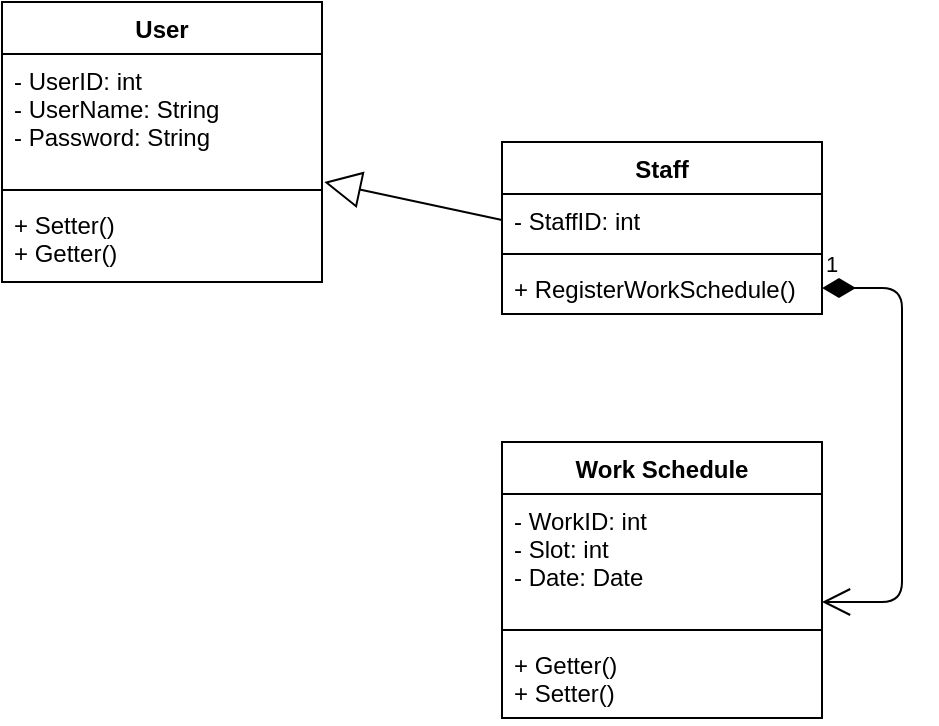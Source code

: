 <mxfile version="14.7.6" type="device"><diagram id="Jznqa0_PH4zQHt4HmOYh" name="Page-1"><mxGraphModel dx="860" dy="473" grid="1" gridSize="10" guides="1" tooltips="1" connect="1" arrows="1" fold="1" page="1" pageScale="1" pageWidth="1600" pageHeight="900" math="0" shadow="0"><root><mxCell id="0"/><mxCell id="1" parent="0"/><mxCell id="AGkbfU9FKdQV0y478OQr-17" value="" style="endArrow=block;endSize=16;endFill=0;html=1;entryX=1.007;entryY=1;entryDx=0;entryDy=0;exitX=0;exitY=0.5;exitDx=0;exitDy=0;entryPerimeter=0;" parent="1" source="AGkbfU9FKdQV0y478OQr-24" target="AGkbfU9FKdQV0y478OQr-20" edge="1"><mxGeometry width="160" relative="1" as="geometry"><mxPoint x="630" y="112" as="sourcePoint"/><mxPoint x="500" y="131" as="targetPoint"/></mxGeometry></mxCell><mxCell id="AGkbfU9FKdQV0y478OQr-19" value="User" style="swimlane;fontStyle=1;align=center;verticalAlign=top;childLayout=stackLayout;horizontal=1;startSize=26;horizontalStack=0;resizeParent=1;resizeParentMax=0;resizeLast=0;collapsible=1;marginBottom=0;" parent="1" vertex="1"><mxGeometry x="360" y="30" width="160" height="140" as="geometry"/></mxCell><mxCell id="AGkbfU9FKdQV0y478OQr-20" value="- UserID: int&#10;- UserName: String&#10;- Password: String&#10;" style="text;strokeColor=none;align=left;verticalAlign=top;spacingLeft=4;spacingRight=4;overflow=hidden;rotatable=0;points=[[0,0.5],[1,0.5]];portConstraint=eastwest;" parent="AGkbfU9FKdQV0y478OQr-19" vertex="1"><mxGeometry y="26" width="160" height="64" as="geometry"/></mxCell><mxCell id="AGkbfU9FKdQV0y478OQr-21" value="" style="line;strokeWidth=1;fillColor=none;align=left;verticalAlign=middle;spacingTop=-1;spacingLeft=3;spacingRight=3;rotatable=0;labelPosition=right;points=[];portConstraint=eastwest;" parent="AGkbfU9FKdQV0y478OQr-19" vertex="1"><mxGeometry y="90" width="160" height="8" as="geometry"/></mxCell><mxCell id="AGkbfU9FKdQV0y478OQr-22" value="+ Setter()&#10;+ Getter()" style="text;strokeColor=none;fillColor=none;align=left;verticalAlign=top;spacingLeft=4;spacingRight=4;overflow=hidden;rotatable=0;points=[[0,0.5],[1,0.5]];portConstraint=eastwest;" parent="AGkbfU9FKdQV0y478OQr-19" vertex="1"><mxGeometry y="98" width="160" height="42" as="geometry"/></mxCell><mxCell id="AGkbfU9FKdQV0y478OQr-23" value="Staff" style="swimlane;fontStyle=1;align=center;verticalAlign=top;childLayout=stackLayout;horizontal=1;startSize=26;horizontalStack=0;resizeParent=1;resizeParentMax=0;resizeLast=0;collapsible=1;marginBottom=0;fillColor=none;" parent="1" vertex="1"><mxGeometry x="610" y="100" width="160" height="86" as="geometry"/></mxCell><mxCell id="AGkbfU9FKdQV0y478OQr-24" value="- StaffID: int" style="text;strokeColor=none;fillColor=none;align=left;verticalAlign=top;spacingLeft=4;spacingRight=4;overflow=hidden;rotatable=0;points=[[0,0.5],[1,0.5]];portConstraint=eastwest;" parent="AGkbfU9FKdQV0y478OQr-23" vertex="1"><mxGeometry y="26" width="160" height="26" as="geometry"/></mxCell><mxCell id="AGkbfU9FKdQV0y478OQr-25" value="" style="line;strokeWidth=1;fillColor=none;align=left;verticalAlign=middle;spacingTop=-1;spacingLeft=3;spacingRight=3;rotatable=0;labelPosition=right;points=[];portConstraint=eastwest;" parent="AGkbfU9FKdQV0y478OQr-23" vertex="1"><mxGeometry y="52" width="160" height="8" as="geometry"/></mxCell><mxCell id="AGkbfU9FKdQV0y478OQr-26" value="+ RegisterWorkSchedule()&#10;" style="text;strokeColor=none;fillColor=none;align=left;verticalAlign=top;spacingLeft=4;spacingRight=4;overflow=hidden;rotatable=0;points=[[0,0.5],[1,0.5]];portConstraint=eastwest;" parent="AGkbfU9FKdQV0y478OQr-23" vertex="1"><mxGeometry y="60" width="160" height="26" as="geometry"/></mxCell><mxCell id="AGkbfU9FKdQV0y478OQr-31" value="Work Schedule" style="swimlane;fontStyle=1;align=center;verticalAlign=top;childLayout=stackLayout;horizontal=1;startSize=26;horizontalStack=0;resizeParent=1;resizeParentMax=0;resizeLast=0;collapsible=1;marginBottom=0;fillColor=none;" parent="1" vertex="1"><mxGeometry x="610" y="250" width="160" height="138" as="geometry"/></mxCell><mxCell id="AGkbfU9FKdQV0y478OQr-32" value="- WorkID: int&#10;- Slot: int&#10;- Date: Date" style="text;strokeColor=none;fillColor=none;align=left;verticalAlign=top;spacingLeft=4;spacingRight=4;overflow=hidden;rotatable=0;points=[[0,0.5],[1,0.5]];portConstraint=eastwest;" parent="AGkbfU9FKdQV0y478OQr-31" vertex="1"><mxGeometry y="26" width="160" height="64" as="geometry"/></mxCell><mxCell id="AGkbfU9FKdQV0y478OQr-33" value="" style="line;strokeWidth=1;fillColor=none;align=left;verticalAlign=middle;spacingTop=-1;spacingLeft=3;spacingRight=3;rotatable=0;labelPosition=right;points=[];portConstraint=eastwest;" parent="AGkbfU9FKdQV0y478OQr-31" vertex="1"><mxGeometry y="90" width="160" height="8" as="geometry"/></mxCell><mxCell id="AGkbfU9FKdQV0y478OQr-34" value="+ Getter()&#10;+ Setter()" style="text;strokeColor=none;fillColor=none;align=left;verticalAlign=top;spacingLeft=4;spacingRight=4;overflow=hidden;rotatable=0;points=[[0,0.5],[1,0.5]];portConstraint=eastwest;" parent="AGkbfU9FKdQV0y478OQr-31" vertex="1"><mxGeometry y="98" width="160" height="40" as="geometry"/></mxCell><mxCell id="WZndoRr2_WpOV4HwqZI0-53" value="1" style="endArrow=open;html=1;endSize=12;startArrow=diamondThin;startSize=14;startFill=1;edgeStyle=orthogonalEdgeStyle;align=left;verticalAlign=bottom;exitX=1;exitY=0.5;exitDx=0;exitDy=0;" edge="1" parent="1" source="AGkbfU9FKdQV0y478OQr-26" target="AGkbfU9FKdQV0y478OQr-32"><mxGeometry x="-1" y="3" relative="1" as="geometry"><mxPoint x="840" y="186" as="sourcePoint"/><mxPoint x="880" y="330" as="targetPoint"/><Array as="points"><mxPoint x="810" y="173"/><mxPoint x="810" y="330"/></Array></mxGeometry></mxCell></root></mxGraphModel></diagram></mxfile>